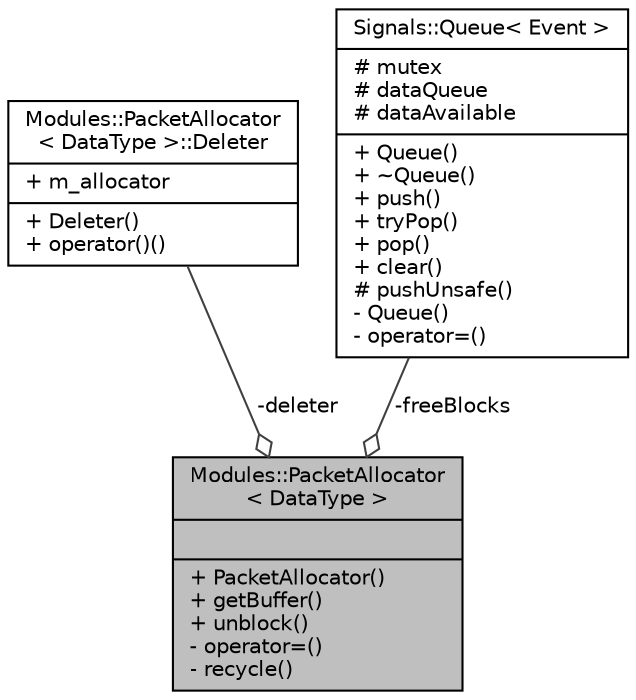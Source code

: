 digraph "Modules::PacketAllocator&lt; DataType &gt;"
{
 // INTERACTIVE_SVG=YES
  edge [fontname="Helvetica",fontsize="10",labelfontname="Helvetica",labelfontsize="10"];
  node [fontname="Helvetica",fontsize="10",shape=record];
  Node1 [label="{Modules::PacketAllocator\l\< DataType \>\n||+ PacketAllocator()\l+ getBuffer()\l+ unblock()\l- operator=()\l- recycle()\l}",height=0.2,width=0.4,color="black", fillcolor="grey75", style="filled", fontcolor="black"];
  Node2 -> Node1 [color="grey25",fontsize="10",style="solid",label=" -deleter" ,arrowhead="odiamond",fontname="Helvetica"];
  Node2 [label="{Modules::PacketAllocator\l\< DataType \>::Deleter\n|+ m_allocator\l|+ Deleter()\l+ operator()()\l}",height=0.2,width=0.4,color="black", fillcolor="white", style="filled",URL="$struct_modules_1_1_packet_allocator_1_1_deleter.html"];
  Node3 -> Node1 [color="grey25",fontsize="10",style="solid",label=" -freeBlocks" ,arrowhead="odiamond",fontname="Helvetica"];
  Node3 [label="{Signals::Queue\< Event \>\n|# mutex\l# dataQueue\l# dataAvailable\l|+ Queue()\l+ ~Queue()\l+ push()\l+ tryPop()\l+ pop()\l+ clear()\l# pushUnsafe()\l- Queue()\l- operator=()\l}",height=0.2,width=0.4,color="black", fillcolor="white", style="filled",URL="$class_signals_1_1_queue.html"];
}
